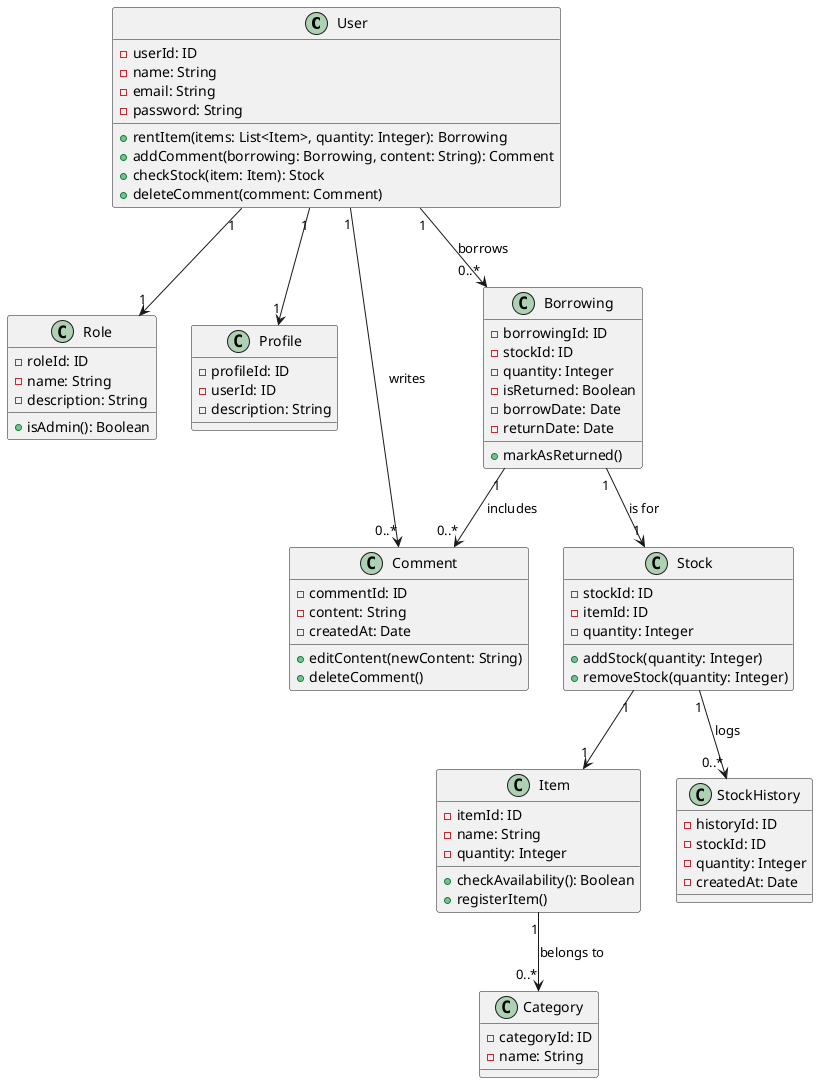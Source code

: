 @startuml domain-model

class User {
  - userId: ID
  - name: String
  - email: String
  - password: String
  + rentItem(items: List<Item>, quantity: Integer): Borrowing
  + addComment(borrowing: Borrowing, content: String): Comment
  + checkStock(item: Item): Stock
  + deleteComment(comment: Comment)
}

class Role {
  - roleId: ID
  - name: String
  - description: String
  + isAdmin(): Boolean
}

class Profile {
  - profileId: ID
  - userId: ID
  - description: String
}

class Comment {
  - commentId: ID
  - content: String
  - createdAt: Date
  + editContent(newContent: String)
  + deleteComment()
}

class Item {
  - itemId: ID
  - name: String
  - quantity: Integer
  + checkAvailability(): Boolean
  + registerItem()
}

class Category {
  - categoryId: ID
  - name: String
}

class Stock {
  - stockId: ID
  - itemId: ID
  - quantity: Integer
  + addStock(quantity: Integer)
  + removeStock(quantity: Integer)
}

class StockHistory {
  - historyId: ID
  - stockId: ID
  - quantity: Integer
  - createdAt: Date
}

class Borrowing {
  - borrowingId: ID
  - stockId: ID
  - quantity: Integer
  - isReturned: Boolean
  - borrowDate: Date
  - returnDate: Date
  + markAsReturned()
}

User "1" --> "1" Role
User "1" --> "1" Profile
User "1" --> "0..*" Borrowing : borrows
User "1" --> "0..*" Comment : writes
Borrowing "1" --> "1" Stock : is for
Borrowing "1" --> "0..*" Comment : includes
Stock "1" --> "1" Item
Item "1" --> "0..*" Category : belongs to
Stock "1" --> "0..*" StockHistory : logs

@enduml
